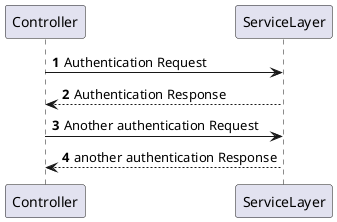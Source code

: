 @startuml
'https://plantuml.com/sequence-diagram

autonumber

Controller -> ServiceLayer: Authentication Request
ServiceLayer --> Controller: Authentication Response

Controller -> ServiceLayer: Another authentication Request
Controller <-- ServiceLayer: another authentication Response
@enduml